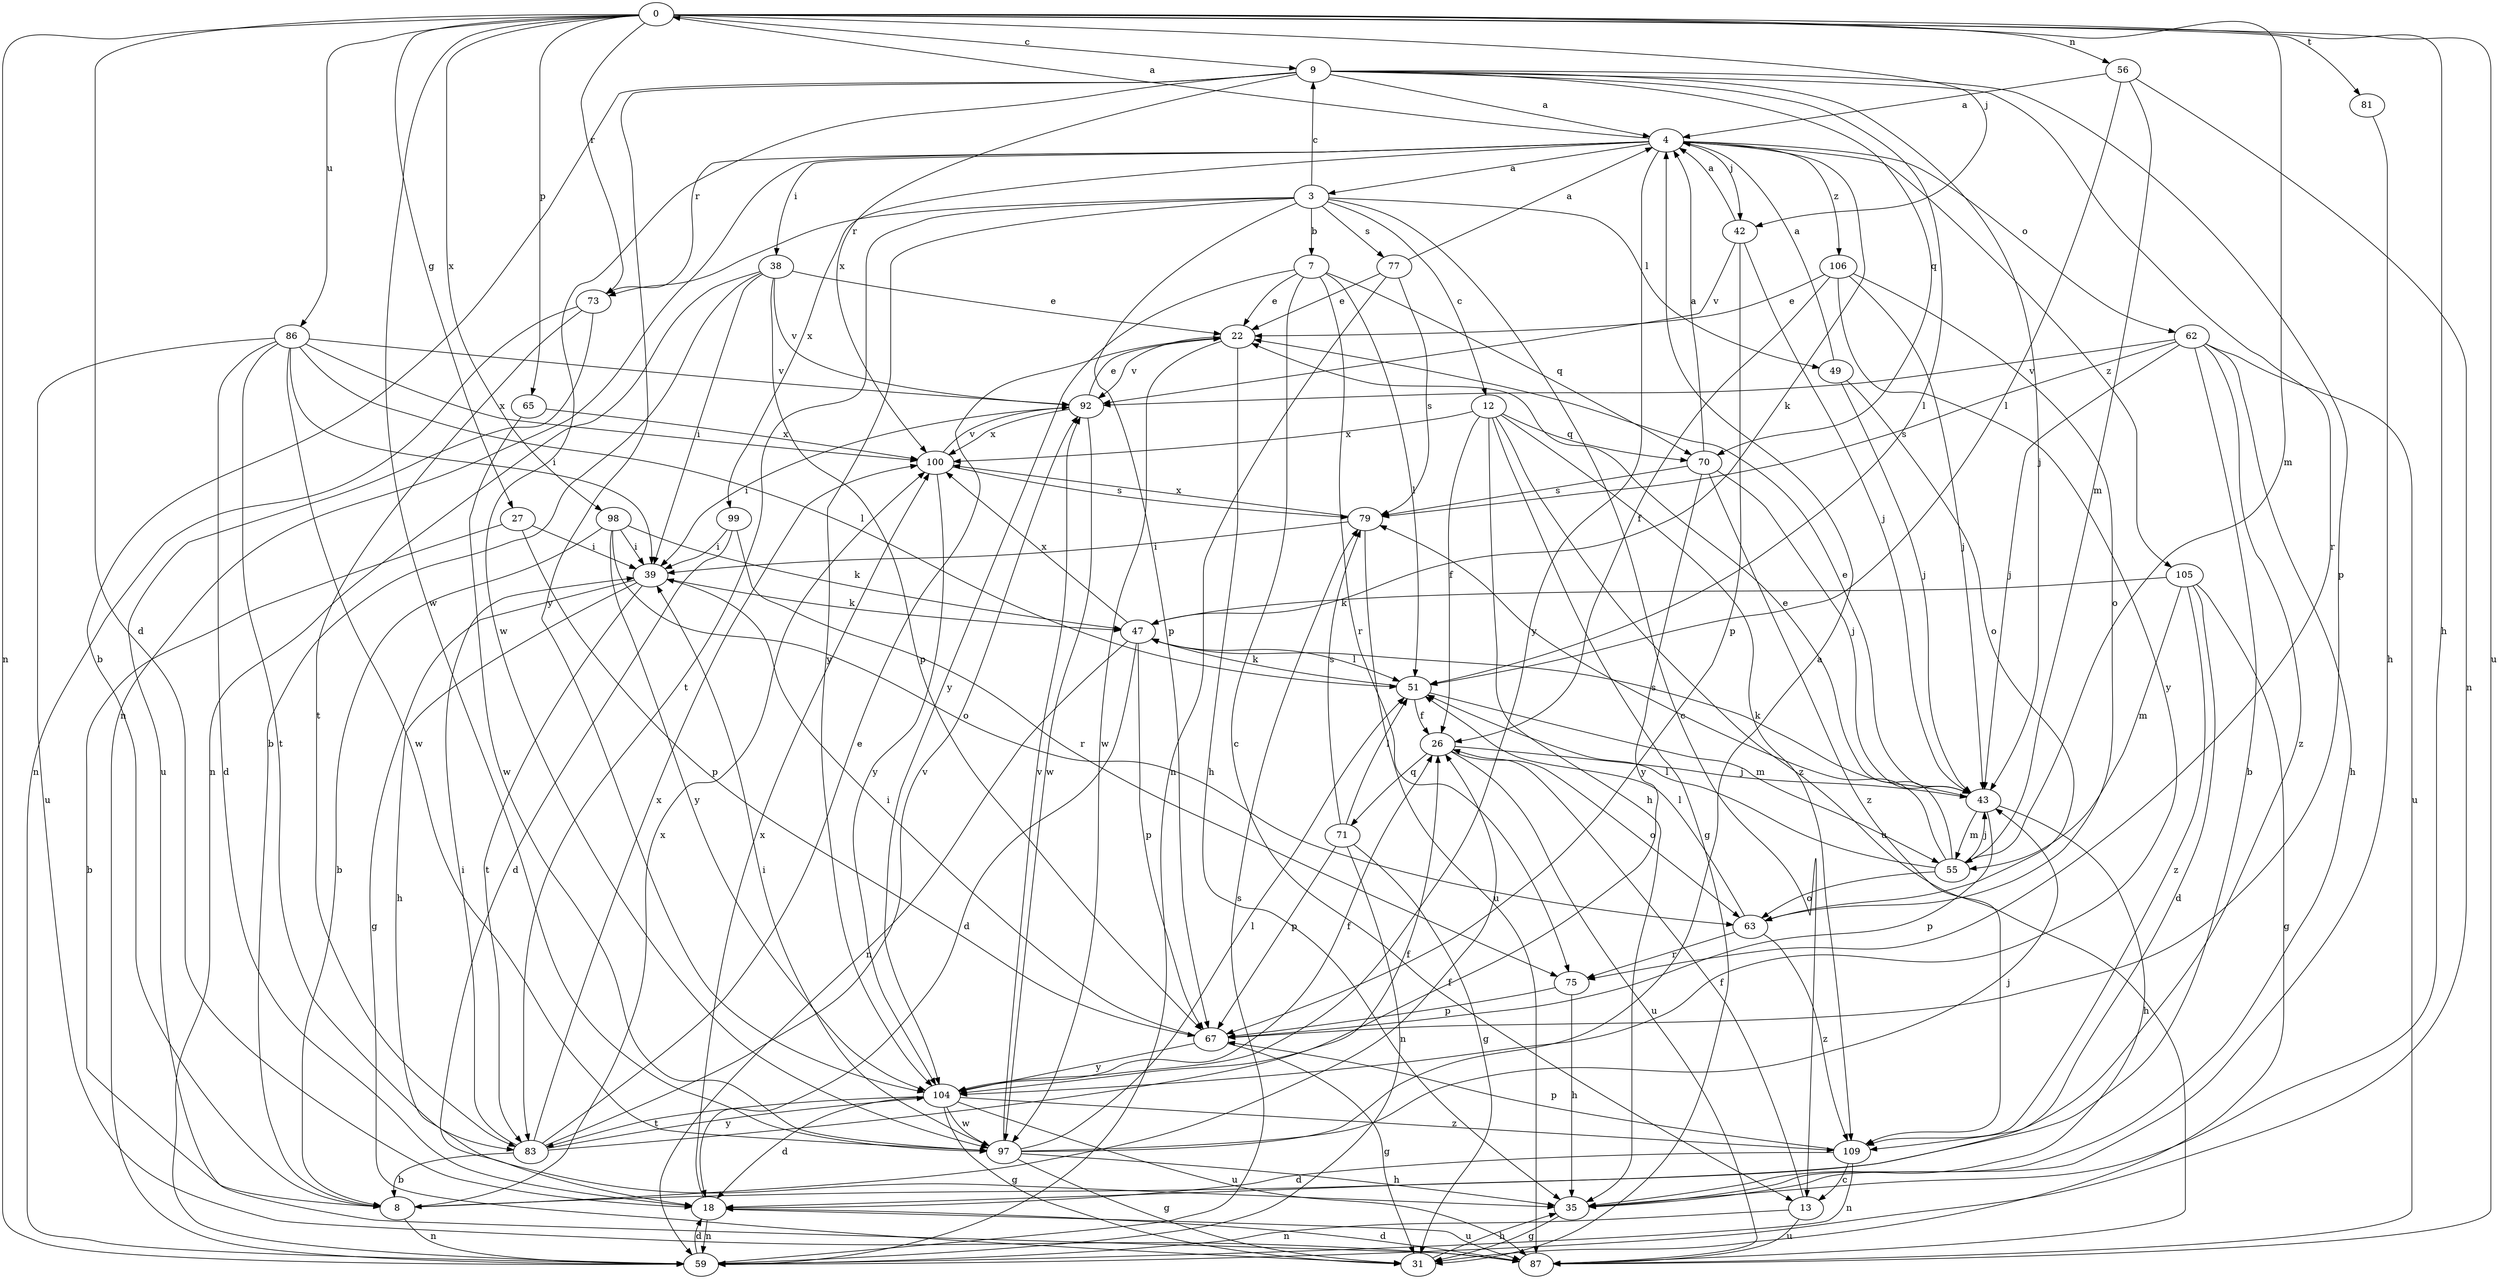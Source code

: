 strict digraph  {
0;
3;
4;
7;
8;
9;
12;
13;
18;
22;
26;
27;
31;
35;
38;
39;
42;
43;
47;
49;
51;
55;
56;
59;
62;
63;
65;
67;
70;
71;
73;
75;
77;
79;
81;
83;
86;
87;
92;
97;
98;
99;
100;
104;
105;
106;
109;
0 -> 9  [label=c];
0 -> 18  [label=d];
0 -> 27  [label=g];
0 -> 35  [label=h];
0 -> 42  [label=j];
0 -> 55  [label=m];
0 -> 56  [label=n];
0 -> 59  [label=n];
0 -> 65  [label=p];
0 -> 73  [label=r];
0 -> 81  [label=t];
0 -> 86  [label=u];
0 -> 87  [label=u];
0 -> 97  [label=w];
0 -> 98  [label=x];
3 -> 7  [label=b];
3 -> 9  [label=c];
3 -> 12  [label=c];
3 -> 13  [label=c];
3 -> 49  [label=l];
3 -> 67  [label=p];
3 -> 73  [label=r];
3 -> 77  [label=s];
3 -> 83  [label=t];
3 -> 104  [label=y];
4 -> 0  [label=a];
4 -> 3  [label=a];
4 -> 38  [label=i];
4 -> 42  [label=j];
4 -> 47  [label=k];
4 -> 59  [label=n];
4 -> 62  [label=o];
4 -> 73  [label=r];
4 -> 99  [label=x];
4 -> 104  [label=y];
4 -> 105  [label=z];
4 -> 106  [label=z];
7 -> 13  [label=c];
7 -> 22  [label=e];
7 -> 51  [label=l];
7 -> 70  [label=q];
7 -> 75  [label=r];
7 -> 104  [label=y];
8 -> 26  [label=f];
8 -> 59  [label=n];
8 -> 100  [label=x];
9 -> 4  [label=a];
9 -> 8  [label=b];
9 -> 43  [label=j];
9 -> 51  [label=l];
9 -> 67  [label=p];
9 -> 70  [label=q];
9 -> 75  [label=r];
9 -> 97  [label=w];
9 -> 100  [label=x];
9 -> 104  [label=y];
12 -> 26  [label=f];
12 -> 31  [label=g];
12 -> 35  [label=h];
12 -> 70  [label=q];
12 -> 87  [label=u];
12 -> 100  [label=x];
12 -> 109  [label=z];
13 -> 26  [label=f];
13 -> 59  [label=n];
13 -> 87  [label=u];
18 -> 59  [label=n];
18 -> 87  [label=u];
18 -> 100  [label=x];
22 -> 35  [label=h];
22 -> 92  [label=v];
22 -> 97  [label=w];
26 -> 43  [label=j];
26 -> 63  [label=o];
26 -> 71  [label=q];
26 -> 87  [label=u];
27 -> 8  [label=b];
27 -> 39  [label=i];
27 -> 67  [label=p];
31 -> 35  [label=h];
35 -> 31  [label=g];
38 -> 8  [label=b];
38 -> 22  [label=e];
38 -> 39  [label=i];
38 -> 59  [label=n];
38 -> 67  [label=p];
38 -> 92  [label=v];
39 -> 31  [label=g];
39 -> 35  [label=h];
39 -> 47  [label=k];
39 -> 83  [label=t];
42 -> 4  [label=a];
42 -> 43  [label=j];
42 -> 67  [label=p];
42 -> 92  [label=v];
43 -> 22  [label=e];
43 -> 35  [label=h];
43 -> 47  [label=k];
43 -> 55  [label=m];
43 -> 67  [label=p];
47 -> 18  [label=d];
47 -> 51  [label=l];
47 -> 59  [label=n];
47 -> 67  [label=p];
47 -> 100  [label=x];
49 -> 4  [label=a];
49 -> 43  [label=j];
49 -> 63  [label=o];
51 -> 26  [label=f];
51 -> 47  [label=k];
51 -> 55  [label=m];
55 -> 22  [label=e];
55 -> 43  [label=j];
55 -> 51  [label=l];
55 -> 63  [label=o];
55 -> 79  [label=s];
56 -> 4  [label=a];
56 -> 51  [label=l];
56 -> 55  [label=m];
56 -> 59  [label=n];
59 -> 18  [label=d];
59 -> 79  [label=s];
62 -> 8  [label=b];
62 -> 35  [label=h];
62 -> 43  [label=j];
62 -> 79  [label=s];
62 -> 87  [label=u];
62 -> 92  [label=v];
62 -> 109  [label=z];
63 -> 51  [label=l];
63 -> 75  [label=r];
63 -> 109  [label=z];
65 -> 97  [label=w];
65 -> 100  [label=x];
67 -> 31  [label=g];
67 -> 39  [label=i];
67 -> 104  [label=y];
70 -> 4  [label=a];
70 -> 43  [label=j];
70 -> 79  [label=s];
70 -> 104  [label=y];
70 -> 109  [label=z];
71 -> 31  [label=g];
71 -> 51  [label=l];
71 -> 59  [label=n];
71 -> 67  [label=p];
71 -> 79  [label=s];
73 -> 59  [label=n];
73 -> 83  [label=t];
73 -> 87  [label=u];
75 -> 35  [label=h];
75 -> 67  [label=p];
77 -> 4  [label=a];
77 -> 22  [label=e];
77 -> 59  [label=n];
77 -> 79  [label=s];
79 -> 39  [label=i];
79 -> 87  [label=u];
79 -> 100  [label=x];
81 -> 35  [label=h];
83 -> 8  [label=b];
83 -> 22  [label=e];
83 -> 26  [label=f];
83 -> 39  [label=i];
83 -> 92  [label=v];
83 -> 100  [label=x];
83 -> 104  [label=y];
86 -> 18  [label=d];
86 -> 39  [label=i];
86 -> 51  [label=l];
86 -> 83  [label=t];
86 -> 87  [label=u];
86 -> 92  [label=v];
86 -> 97  [label=w];
86 -> 100  [label=x];
87 -> 18  [label=d];
92 -> 22  [label=e];
92 -> 39  [label=i];
92 -> 97  [label=w];
92 -> 100  [label=x];
97 -> 4  [label=a];
97 -> 31  [label=g];
97 -> 35  [label=h];
97 -> 39  [label=i];
97 -> 43  [label=j];
97 -> 51  [label=l];
97 -> 92  [label=v];
98 -> 8  [label=b];
98 -> 39  [label=i];
98 -> 47  [label=k];
98 -> 63  [label=o];
98 -> 104  [label=y];
99 -> 18  [label=d];
99 -> 39  [label=i];
99 -> 75  [label=r];
100 -> 79  [label=s];
100 -> 92  [label=v];
100 -> 104  [label=y];
104 -> 18  [label=d];
104 -> 26  [label=f];
104 -> 31  [label=g];
104 -> 83  [label=t];
104 -> 87  [label=u];
104 -> 97  [label=w];
104 -> 109  [label=z];
105 -> 18  [label=d];
105 -> 31  [label=g];
105 -> 47  [label=k];
105 -> 55  [label=m];
105 -> 109  [label=z];
106 -> 22  [label=e];
106 -> 26  [label=f];
106 -> 43  [label=j];
106 -> 63  [label=o];
106 -> 104  [label=y];
109 -> 13  [label=c];
109 -> 18  [label=d];
109 -> 59  [label=n];
109 -> 67  [label=p];
}
